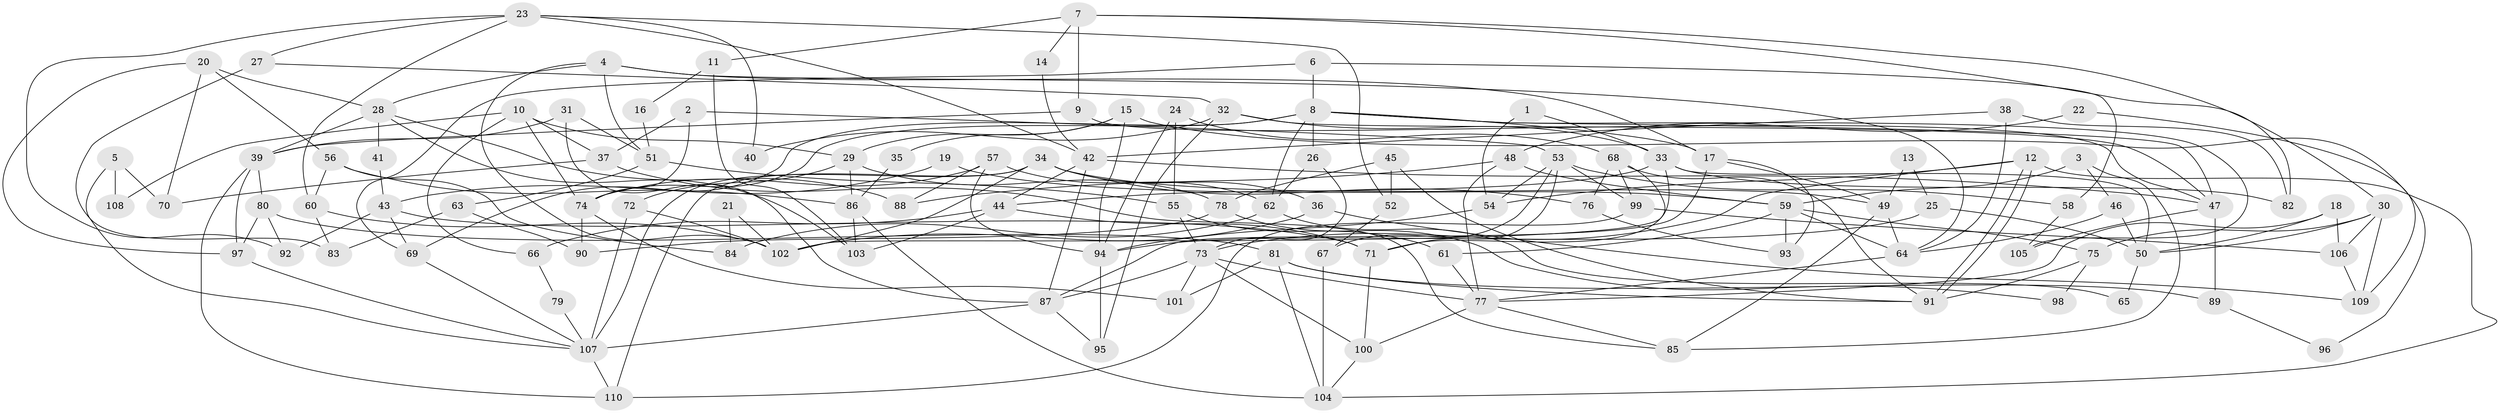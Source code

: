 // Generated by graph-tools (version 1.1) at 2025/02/03/09/25 03:02:03]
// undirected, 110 vertices, 220 edges
graph export_dot {
graph [start="1"]
  node [color=gray90,style=filled];
  1;
  2;
  3;
  4;
  5;
  6;
  7;
  8;
  9;
  10;
  11;
  12;
  13;
  14;
  15;
  16;
  17;
  18;
  19;
  20;
  21;
  22;
  23;
  24;
  25;
  26;
  27;
  28;
  29;
  30;
  31;
  32;
  33;
  34;
  35;
  36;
  37;
  38;
  39;
  40;
  41;
  42;
  43;
  44;
  45;
  46;
  47;
  48;
  49;
  50;
  51;
  52;
  53;
  54;
  55;
  56;
  57;
  58;
  59;
  60;
  61;
  62;
  63;
  64;
  65;
  66;
  67;
  68;
  69;
  70;
  71;
  72;
  73;
  74;
  75;
  76;
  77;
  78;
  79;
  80;
  81;
  82;
  83;
  84;
  85;
  86;
  87;
  88;
  89;
  90;
  91;
  92;
  93;
  94;
  95;
  96;
  97;
  98;
  99;
  100;
  101;
  102;
  103;
  104;
  105;
  106;
  107;
  108;
  109;
  110;
  1 -- 54;
  1 -- 33;
  2 -- 53;
  2 -- 74;
  2 -- 37;
  3 -- 85;
  3 -- 59;
  3 -- 46;
  4 -- 51;
  4 -- 17;
  4 -- 28;
  4 -- 64;
  4 -- 102;
  5 -- 70;
  5 -- 107;
  5 -- 108;
  6 -- 69;
  6 -- 58;
  6 -- 8;
  7 -- 30;
  7 -- 9;
  7 -- 11;
  7 -- 14;
  7 -- 82;
  8 -- 17;
  8 -- 26;
  8 -- 47;
  8 -- 62;
  8 -- 69;
  8 -- 74;
  8 -- 105;
  9 -- 47;
  9 -- 39;
  10 -- 74;
  10 -- 37;
  10 -- 29;
  10 -- 66;
  10 -- 108;
  11 -- 103;
  11 -- 16;
  12 -- 73;
  12 -- 91;
  12 -- 91;
  12 -- 54;
  12 -- 104;
  13 -- 49;
  13 -- 25;
  14 -- 42;
  15 -- 29;
  15 -- 94;
  15 -- 35;
  15 -- 96;
  16 -- 51;
  17 -- 87;
  17 -- 93;
  17 -- 49;
  18 -- 106;
  18 -- 50;
  18 -- 77;
  19 -- 59;
  19 -- 43;
  20 -- 97;
  20 -- 28;
  20 -- 56;
  20 -- 70;
  21 -- 102;
  21 -- 84;
  22 -- 109;
  22 -- 48;
  23 -- 42;
  23 -- 92;
  23 -- 27;
  23 -- 40;
  23 -- 52;
  23 -- 60;
  24 -- 68;
  24 -- 94;
  24 -- 55;
  25 -- 94;
  25 -- 50;
  26 -- 73;
  26 -- 62;
  27 -- 83;
  27 -- 32;
  28 -- 88;
  28 -- 39;
  28 -- 41;
  28 -- 103;
  29 -- 86;
  29 -- 72;
  29 -- 78;
  30 -- 50;
  30 -- 75;
  30 -- 106;
  30 -- 109;
  31 -- 87;
  31 -- 39;
  31 -- 51;
  32 -- 47;
  32 -- 33;
  32 -- 40;
  32 -- 95;
  33 -- 102;
  33 -- 44;
  33 -- 50;
  33 -- 82;
  34 -- 102;
  34 -- 49;
  34 -- 36;
  34 -- 76;
  34 -- 107;
  34 -- 110;
  35 -- 86;
  36 -- 102;
  36 -- 109;
  37 -- 85;
  37 -- 70;
  38 -- 64;
  38 -- 82;
  38 -- 42;
  39 -- 110;
  39 -- 80;
  39 -- 97;
  41 -- 43;
  42 -- 44;
  42 -- 47;
  42 -- 87;
  43 -- 69;
  43 -- 71;
  43 -- 92;
  44 -- 103;
  44 -- 66;
  44 -- 71;
  45 -- 91;
  45 -- 52;
  45 -- 78;
  46 -- 64;
  46 -- 50;
  47 -- 89;
  47 -- 105;
  48 -- 77;
  48 -- 59;
  48 -- 88;
  49 -- 64;
  49 -- 85;
  50 -- 65;
  51 -- 55;
  51 -- 63;
  52 -- 67;
  53 -- 71;
  53 -- 99;
  53 -- 54;
  53 -- 58;
  53 -- 67;
  54 -- 94;
  55 -- 73;
  55 -- 61;
  56 -- 60;
  56 -- 84;
  56 -- 86;
  57 -- 94;
  57 -- 62;
  57 -- 74;
  57 -- 88;
  58 -- 105;
  59 -- 64;
  59 -- 61;
  59 -- 75;
  59 -- 93;
  60 -- 102;
  60 -- 83;
  61 -- 77;
  62 -- 65;
  62 -- 84;
  63 -- 90;
  63 -- 83;
  64 -- 77;
  66 -- 79;
  67 -- 104;
  68 -- 71;
  68 -- 91;
  68 -- 76;
  68 -- 99;
  69 -- 107;
  71 -- 100;
  72 -- 107;
  72 -- 102;
  73 -- 87;
  73 -- 101;
  73 -- 77;
  73 -- 100;
  74 -- 90;
  74 -- 101;
  75 -- 91;
  75 -- 98;
  76 -- 93;
  77 -- 85;
  77 -- 100;
  78 -- 90;
  78 -- 98;
  79 -- 107;
  80 -- 97;
  80 -- 81;
  80 -- 92;
  81 -- 104;
  81 -- 89;
  81 -- 91;
  81 -- 101;
  86 -- 104;
  86 -- 103;
  87 -- 107;
  87 -- 95;
  89 -- 96;
  94 -- 95;
  97 -- 107;
  99 -- 106;
  99 -- 110;
  100 -- 104;
  106 -- 109;
  107 -- 110;
}
